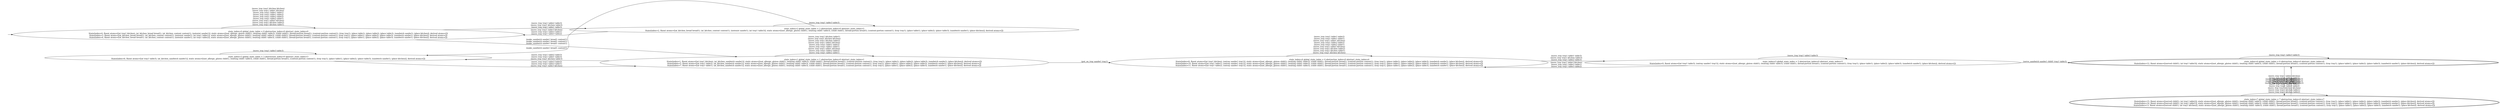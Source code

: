 digraph {
rankdir="LR"
s0[label="state_index=0 global_state_index = 0 abstraction_index=0 abstract_state_index=0
State(index=0, fluent atoms=[(at tray1 kitchen), (at_kitchen_bread bread1), (at_kitchen_content content1), (notexist sandw1)], static atoms=[(not_allergic_gluten child1), (waiting child1 table3), (child child1), (bread-portion bread1), (content-portion content1), (tray tray1), (place table1), (place table2), (place table3), (sandwich sandw1), (place kitchen)], derived atoms=[])
State(index=3, fluent atoms=[(at_kitchen_bread bread1), (at_kitchen_content content1), (notexist sandw1), (at tray1 table1)], static atoms=[(not_allergic_gluten child1), (waiting child1 table3), (child child1), (bread-portion bread1), (content-portion content1), (tray tray1), (place table1), (place table2), (place table3), (sandwich sandw1), (place kitchen)], derived atoms=[])
State(index=4, fluent atoms=[(at_kitchen_bread bread1), (at_kitchen_content content1), (notexist sandw1), (at tray1 table2)], static atoms=[(not_allergic_gluten child1), (waiting child1 table3), (child child1), (bread-portion bread1), (content-portion content1), (tray tray1), (place table1), (place table2), (place table3), (sandwich sandw1), (place kitchen)], derived atoms=[])
"]
s1[label="state_index=1 global_state_index = 1 abstraction_index=0 abstract_state_index=1
State(index=1, fluent atoms=[(at tray1 kitchen), (at_kitchen_sandwich sandw1)], static atoms=[(not_allergic_gluten child1), (waiting child1 table3), (child child1), (bread-portion bread1), (content-portion content1), (tray tray1), (place table1), (place table2), (place table3), (sandwich sandw1), (place kitchen)], derived atoms=[])
State(index=5, fluent atoms=[(at tray1 table2), (at_kitchen_sandwich sandw1)], static atoms=[(not_allergic_gluten child1), (waiting child1 table3), (child child1), (bread-portion bread1), (content-portion content1), (tray tray1), (place table1), (place table2), (place table3), (sandwich sandw1), (place kitchen)], derived atoms=[])
State(index=7, fluent atoms=[(at tray1 table1), (at_kitchen_sandwich sandw1)], static atoms=[(not_allergic_gluten child1), (waiting child1 table3), (child child1), (bread-portion bread1), (content-portion content1), (tray tray1), (place table1), (place table2), (place table3), (sandwich sandw1), (place kitchen)], derived atoms=[])
"]
s2[label="state_index=2 global_state_index = 2 abstraction_index=0 abstract_state_index=2
State(index=2, fluent atoms=[(at_kitchen_bread bread1), (at_kitchen_content content1), (notexist sandw1), (at tray1 table3)], static atoms=[(not_allergic_gluten child1), (waiting child1 table3), (child child1), (bread-portion bread1), (content-portion content1), (tray tray1), (place table1), (place table2), (place table3), (sandwich sandw1), (place kitchen)], derived atoms=[])
"]
s3[label="state_index=3 global_state_index = 3 abstraction_index=0 abstract_state_index=3
State(index=6, fluent atoms=[(at tray1 table3), (at_kitchen_sandwich sandw1)], static atoms=[(not_allergic_gluten child1), (waiting child1 table3), (child child1), (bread-portion bread1), (content-portion content1), (tray tray1), (place table1), (place table2), (place table3), (sandwich sandw1), (place kitchen)], derived atoms=[])
"]
s4[label="state_index=4 global_state_index = 4 abstraction_index=0 abstract_state_index=4
State(index=8, fluent atoms=[(at tray1 kitchen), (ontray sandw1 tray1)], static atoms=[(not_allergic_gluten child1), (waiting child1 table3), (child child1), (bread-portion bread1), (content-portion content1), (tray tray1), (place table1), (place table2), (place table3), (sandwich sandw1), (place kitchen)], derived atoms=[])
State(index=10, fluent atoms=[(at tray1 table1), (ontray sandw1 tray1)], static atoms=[(not_allergic_gluten child1), (waiting child1 table3), (child child1), (bread-portion bread1), (content-portion content1), (tray tray1), (place table1), (place table2), (place table3), (sandwich sandw1), (place kitchen)], derived atoms=[])
State(index=11, fluent atoms=[(at tray1 table2), (ontray sandw1 tray1)], static atoms=[(not_allergic_gluten child1), (waiting child1 table3), (child child1), (bread-portion bread1), (content-portion content1), (tray tray1), (place table1), (place table2), (place table3), (sandwich sandw1), (place kitchen)], derived atoms=[])
"]
s5[label="state_index=5 global_state_index = 5 abstraction_index=0 abstract_state_index=5
State(index=9, fluent atoms=[(at tray1 table3), (ontray sandw1 tray1)], static atoms=[(not_allergic_gluten child1), (waiting child1 table3), (child child1), (bread-portion bread1), (content-portion content1), (tray tray1), (place table1), (place table2), (place table3), (sandwich sandw1), (place kitchen)], derived atoms=[])
"]
s6[peripheries=2,label="state_index=6 global_state_index = 6 abstraction_index=0 abstract_state_index=6
State(index=12, fluent atoms=[(served child1), (at tray1 table3)], static atoms=[(not_allergic_gluten child1), (waiting child1 table3), (child child1), (bread-portion bread1), (content-portion content1), (tray tray1), (place table1), (place table2), (place table3), (sandwich sandw1), (place kitchen)], derived atoms=[])
"]
s7[peripheries=2,label="state_index=7 global_state_index = 7 abstraction_index=0 abstract_state_index=7
State(index=15, fluent atoms=[(served child1), (at tray1 table2)], static atoms=[(not_allergic_gluten child1), (waiting child1 table3), (child child1), (bread-portion bread1), (content-portion content1), (tray tray1), (place table1), (place table2), (place table3), (sandwich sandw1), (place kitchen)], derived atoms=[])
State(index=14, fluent atoms=[(served child1), (at tray1 table1)], static atoms=[(not_allergic_gluten child1), (waiting child1 table3), (child child1), (bread-portion bread1), (content-portion content1), (tray tray1), (place table1), (place table2), (place table3), (sandwich sandw1), (place kitchen)], derived atoms=[])
State(index=13, fluent atoms=[(served child1), (at tray1 kitchen)], static atoms=[(not_allergic_gluten child1), (waiting child1 table3), (child child1), (bread-portion bread1), (content-portion content1), (tray tray1), (place table1), (place table2), (place table3), (sandwich sandw1), (place kitchen)], derived atoms=[])
"]
Dangling [ label = "", style = invis ]
{ rank = same; Dangling }
Dangling -> s0
{ rank = same; s2}
{ rank = same; s0,s3}
{ rank = same; s1}
{ rank = same; s4}
{ rank = same; s5}
{ rank = same; s6,s7}
s0->s0 [label="(move_tray tray1 kitchen kitchen)
(move_tray tray1 table1 kitchen)
(move_tray tray1 table1 table1)
(move_tray tray1 table1 table2)
(move_tray tray1 table2 table2)
(move_tray tray1 table2 table1)
(move_tray tray1 table2 kitchen)
(move_tray tray1 kitchen table2)
(move_tray tray1 kitchen table1)
"]
s0->s1 [label="(make_sandwich sandw1 bread1 content1)
(make_sandwich sandw1 bread1 content1)
(make_sandwich sandw1 bread1 content1)
"]
s0->s2 [label="(move_tray tray1 table2 table3)
(move_tray tray1 kitchen table3)
(move_tray tray1 table1 table3)
"]
s1->s1 [label="(move_tray tray1 kitchen table1)
(move_tray tray1 kitchen kitchen)
(move_tray tray1 kitchen table2)
(move_tray tray1 table2 kitchen)
(move_tray tray1 table1 table2)
(move_tray tray1 table1 table1)
(move_tray tray1 table1 kitchen)
(move_tray tray1 table2 table2)
(move_tray tray1 table2 table1)
"]
s1->s3 [label="(move_tray tray1 table2 table3)
(move_tray tray1 table1 table3)
(move_tray tray1 kitchen table3)
"]
s1->s4 [label="(put_on_tray sandw1 tray1)
"]
s2->s0 [label="(move_tray tray1 table3 kitchen)
(move_tray tray1 table3 table1)
(move_tray tray1 table3 table2)
"]
s2->s2 [label="(move_tray tray1 table3 table3)
"]
s2->s3 [label="(make_sandwich sandw1 bread1 content1)
"]
s3->s1 [label="(move_tray tray1 table3 table2)
(move_tray tray1 table3 table1)
(move_tray tray1 table3 kitchen)
"]
s3->s3 [label="(move_tray tray1 table3 table3)
"]
s4->s4 [label="(move_tray tray1 table1 table2)
(move_tray tray1 table1 table1)
(move_tray tray1 table1 kitchen)
(move_tray tray1 table2 table2)
(move_tray tray1 table2 table1)
(move_tray tray1 table2 kitchen)
(move_tray tray1 kitchen table2)
(move_tray tray1 kitchen table1)
(move_tray tray1 kitchen kitchen)
"]
s4->s5 [label="(move_tray tray1 table1 table3)
(move_tray tray1 kitchen table3)
(move_tray tray1 table2 table3)
"]
s5->s4 [label="(move_tray tray1 table3 kitchen)
(move_tray tray1 table3 table1)
(move_tray tray1 table3 table2)
"]
s5->s5 [label="(move_tray tray1 table3 table3)
"]
s5->s6 [label="(serve_sandwich sandw1 child1 tray1 table3)
"]
s6->s6 [label="(move_tray tray1 table3 table3)
"]
s6->s7 [label="(move_tray tray1 table3 table1)
(move_tray tray1 table3 table2)
(move_tray tray1 table3 kitchen)
"]
s7->s6 [label="(move_tray tray1 table2 table3)
(move_tray tray1 table1 table3)
(move_tray tray1 kitchen table3)
"]
s7->s7 [label="(move_tray tray1 table2 kitchen)
(move_tray tray1 table2 table1)
(move_tray tray1 table2 table2)
(move_tray tray1 table1 kitchen)
(move_tray tray1 table1 table1)
(move_tray tray1 table1 table2)
(move_tray tray1 kitchen kitchen)
(move_tray tray1 kitchen table1)
(move_tray tray1 kitchen table2)
"]
}
